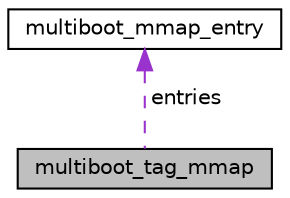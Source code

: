 digraph "multiboot_tag_mmap"
{
 // LATEX_PDF_SIZE
  edge [fontname="Helvetica",fontsize="10",labelfontname="Helvetica",labelfontsize="10"];
  node [fontname="Helvetica",fontsize="10",shape=record];
  Node1 [label="multiboot_tag_mmap",height=0.2,width=0.4,color="black", fillcolor="grey75", style="filled", fontcolor="black",tooltip=" "];
  Node2 -> Node1 [dir="back",color="darkorchid3",fontsize="10",style="dashed",label=" entries" ,fontname="Helvetica"];
  Node2 [label="multiboot_mmap_entry",height=0.2,width=0.4,color="black", fillcolor="white", style="filled",URL="$structmultiboot__mmap__entry.html",tooltip=" "];
}
